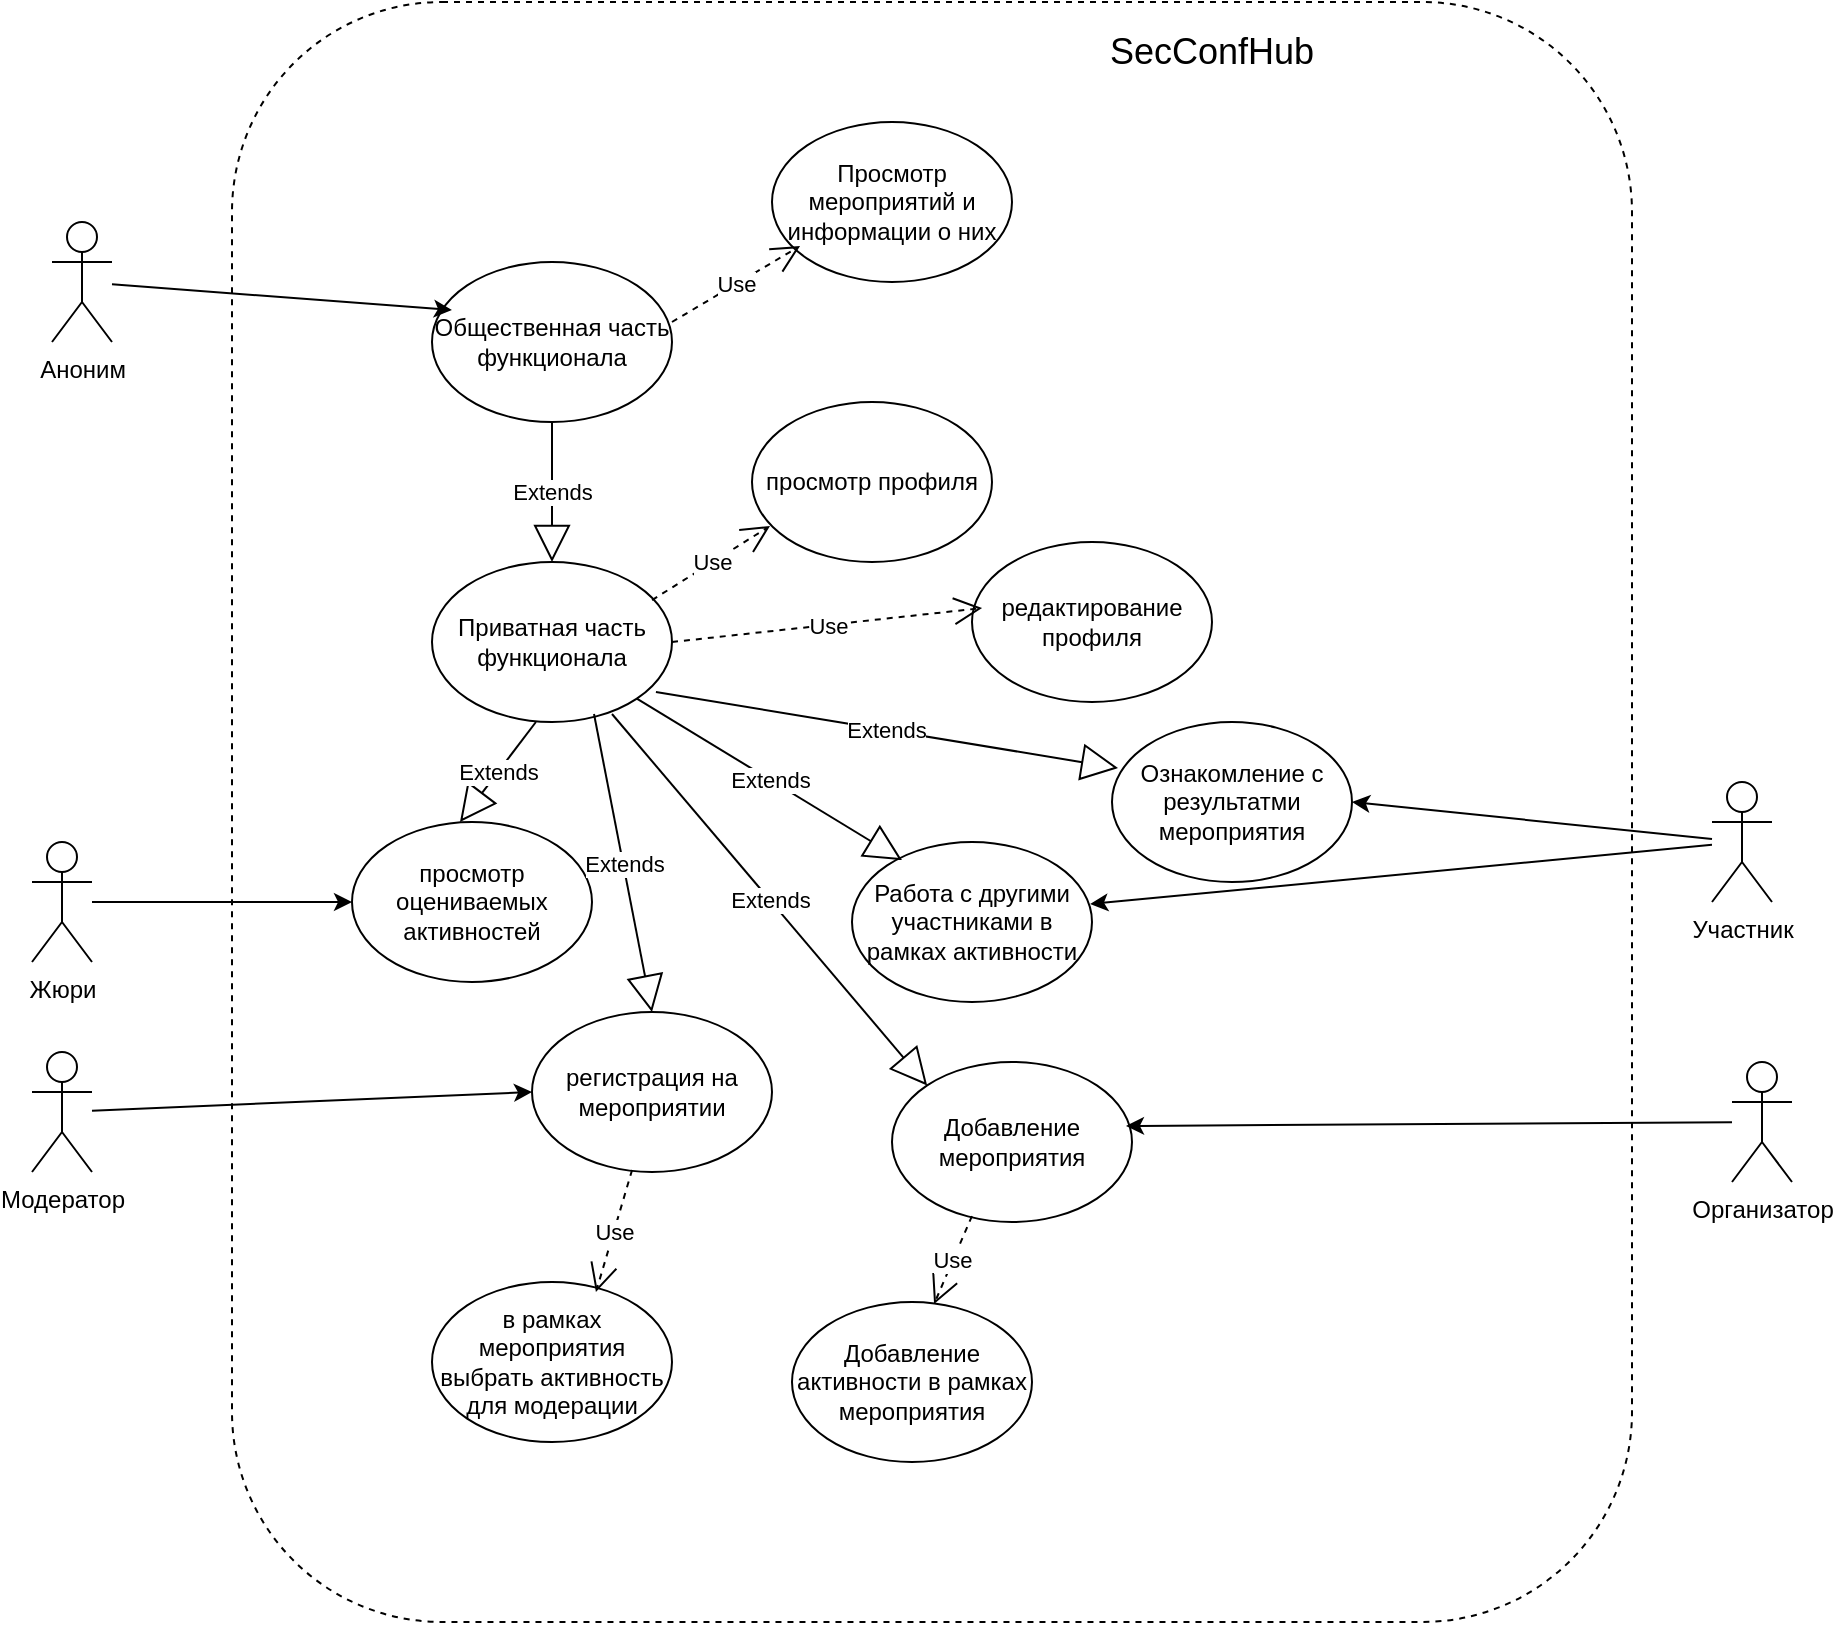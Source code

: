 <mxfile version="26.0.16">
  <diagram name="Страница — 1" id="if50kitmw4tlwuExUXZu">
    <mxGraphModel dx="1434" dy="844" grid="1" gridSize="10" guides="1" tooltips="1" connect="1" arrows="1" fold="1" page="1" pageScale="1" pageWidth="827" pageHeight="1169" math="0" shadow="0">
      <root>
        <mxCell id="0" />
        <mxCell id="1" parent="0" />
        <mxCell id="q9AmXw7VnqN-0U_KQxPH-2" value="Аноним" style="shape=umlActor;verticalLabelPosition=bottom;verticalAlign=top;html=1;outlineConnect=0;" vertex="1" parent="1">
          <mxGeometry x="130" y="110" width="30" height="60" as="geometry" />
        </mxCell>
        <mxCell id="q9AmXw7VnqN-0U_KQxPH-3" value="Участник" style="shape=umlActor;verticalLabelPosition=bottom;verticalAlign=top;html=1;outlineConnect=0;" vertex="1" parent="1">
          <mxGeometry x="960" y="390" width="30" height="60" as="geometry" />
        </mxCell>
        <mxCell id="q9AmXw7VnqN-0U_KQxPH-8" value="Модератор" style="shape=umlActor;verticalLabelPosition=bottom;verticalAlign=top;html=1;outlineConnect=0;" vertex="1" parent="1">
          <mxGeometry x="120" y="525" width="30" height="60" as="geometry" />
        </mxCell>
        <mxCell id="q9AmXw7VnqN-0U_KQxPH-9" value="Организатор" style="shape=umlActor;verticalLabelPosition=bottom;verticalAlign=top;html=1;outlineConnect=0;" vertex="1" parent="1">
          <mxGeometry x="970" y="530" width="30" height="60" as="geometry" />
        </mxCell>
        <mxCell id="q9AmXw7VnqN-0U_KQxPH-10" value="Жюри" style="shape=umlActor;verticalLabelPosition=bottom;verticalAlign=top;html=1;outlineConnect=0;" vertex="1" parent="1">
          <mxGeometry x="120" y="420" width="30" height="60" as="geometry" />
        </mxCell>
        <mxCell id="q9AmXw7VnqN-0U_KQxPH-11" value="" style="rounded=1;whiteSpace=wrap;html=1;dashed=1;" vertex="1" parent="1">
          <mxGeometry x="220" width="700" height="810" as="geometry" />
        </mxCell>
        <mxCell id="q9AmXw7VnqN-0U_KQxPH-12" value="SecConfHub" style="text;html=1;align=center;verticalAlign=middle;whiteSpace=wrap;rounded=0;fontSize=18;" vertex="1" parent="1">
          <mxGeometry x="680" y="10" width="60" height="30" as="geometry" />
        </mxCell>
        <mxCell id="q9AmXw7VnqN-0U_KQxPH-13" value="Общественная часть&lt;div&gt;функционала&lt;/div&gt;" style="ellipse;whiteSpace=wrap;html=1;" vertex="1" parent="1">
          <mxGeometry x="320" y="130" width="120" height="80" as="geometry" />
        </mxCell>
        <mxCell id="q9AmXw7VnqN-0U_KQxPH-14" value="Приватная часть функционала" style="ellipse;whiteSpace=wrap;html=1;" vertex="1" parent="1">
          <mxGeometry x="320" y="280" width="120" height="80" as="geometry" />
        </mxCell>
        <mxCell id="q9AmXw7VnqN-0U_KQxPH-15" value="Просмотр мероприятий и информации о них" style="ellipse;whiteSpace=wrap;html=1;" vertex="1" parent="1">
          <mxGeometry x="490" y="60" width="120" height="80" as="geometry" />
        </mxCell>
        <mxCell id="q9AmXw7VnqN-0U_KQxPH-20" value="" style="endArrow=classic;html=1;rounded=0;entryX=0.083;entryY=0.3;entryDx=0;entryDy=0;entryPerimeter=0;" edge="1" parent="1" source="q9AmXw7VnqN-0U_KQxPH-2" target="q9AmXw7VnqN-0U_KQxPH-13">
          <mxGeometry width="50" height="50" relative="1" as="geometry">
            <mxPoint x="380" y="320" as="sourcePoint" />
            <mxPoint x="430" y="270" as="targetPoint" />
          </mxGeometry>
        </mxCell>
        <mxCell id="q9AmXw7VnqN-0U_KQxPH-21" value="Use" style="endArrow=open;endSize=12;dashed=1;html=1;rounded=0;exitX=1;exitY=0.375;exitDx=0;exitDy=0;exitPerimeter=0;entryX=0.117;entryY=0.775;entryDx=0;entryDy=0;entryPerimeter=0;" edge="1" parent="1" source="q9AmXw7VnqN-0U_KQxPH-13" target="q9AmXw7VnqN-0U_KQxPH-15">
          <mxGeometry width="160" relative="1" as="geometry">
            <mxPoint x="420" y="240" as="sourcePoint" />
            <mxPoint x="580" y="240" as="targetPoint" />
          </mxGeometry>
        </mxCell>
        <mxCell id="q9AmXw7VnqN-0U_KQxPH-22" value="Extends" style="endArrow=block;endSize=16;endFill=0;html=1;rounded=0;exitX=0.5;exitY=1;exitDx=0;exitDy=0;entryX=0.5;entryY=0;entryDx=0;entryDy=0;" edge="1" parent="1" source="q9AmXw7VnqN-0U_KQxPH-13" target="q9AmXw7VnqN-0U_KQxPH-14">
          <mxGeometry width="160" relative="1" as="geometry">
            <mxPoint x="254" y="310" as="sourcePoint" />
            <mxPoint x="414" y="310" as="targetPoint" />
          </mxGeometry>
        </mxCell>
        <mxCell id="q9AmXw7VnqN-0U_KQxPH-23" value="просмотр профиля" style="ellipse;whiteSpace=wrap;html=1;" vertex="1" parent="1">
          <mxGeometry x="480" y="200" width="120" height="80" as="geometry" />
        </mxCell>
        <mxCell id="q9AmXw7VnqN-0U_KQxPH-24" value="редактирование профиля" style="ellipse;whiteSpace=wrap;html=1;" vertex="1" parent="1">
          <mxGeometry x="590" y="270" width="120" height="80" as="geometry" />
        </mxCell>
        <mxCell id="q9AmXw7VnqN-0U_KQxPH-25" value="Use" style="endArrow=open;endSize=12;dashed=1;html=1;rounded=0;exitX=0.917;exitY=0.238;exitDx=0;exitDy=0;exitPerimeter=0;entryX=0.075;entryY=0.775;entryDx=0;entryDy=0;entryPerimeter=0;" edge="1" parent="1" source="q9AmXw7VnqN-0U_KQxPH-14" target="q9AmXw7VnqN-0U_KQxPH-23">
          <mxGeometry width="160" relative="1" as="geometry">
            <mxPoint x="450" y="220" as="sourcePoint" />
            <mxPoint x="514" y="182" as="targetPoint" />
          </mxGeometry>
        </mxCell>
        <mxCell id="q9AmXw7VnqN-0U_KQxPH-26" value="Use" style="endArrow=open;endSize=12;dashed=1;html=1;rounded=0;exitX=1;exitY=0.5;exitDx=0;exitDy=0;entryX=0.042;entryY=0.413;entryDx=0;entryDy=0;entryPerimeter=0;" edge="1" parent="1" source="q9AmXw7VnqN-0U_KQxPH-14" target="q9AmXw7VnqN-0U_KQxPH-24">
          <mxGeometry width="160" relative="1" as="geometry">
            <mxPoint x="440" y="359" as="sourcePoint" />
            <mxPoint x="499" y="322" as="targetPoint" />
          </mxGeometry>
        </mxCell>
        <mxCell id="q9AmXw7VnqN-0U_KQxPH-31" value="Ознакомление с результатми мероприятия" style="ellipse;whiteSpace=wrap;html=1;" vertex="1" parent="1">
          <mxGeometry x="660" y="360" width="120" height="80" as="geometry" />
        </mxCell>
        <mxCell id="q9AmXw7VnqN-0U_KQxPH-32" value="" style="endArrow=classic;html=1;rounded=0;entryX=1;entryY=0.5;entryDx=0;entryDy=0;" edge="1" parent="1" source="q9AmXw7VnqN-0U_KQxPH-3" target="q9AmXw7VnqN-0U_KQxPH-31">
          <mxGeometry width="50" height="50" relative="1" as="geometry">
            <mxPoint x="100" y="123" as="sourcePoint" />
            <mxPoint x="340" y="164" as="targetPoint" />
          </mxGeometry>
        </mxCell>
        <mxCell id="q9AmXw7VnqN-0U_KQxPH-33" value="Работа с другими участниками в рамках активности" style="ellipse;whiteSpace=wrap;html=1;" vertex="1" parent="1">
          <mxGeometry x="530" y="420" width="120" height="80" as="geometry" />
        </mxCell>
        <mxCell id="q9AmXw7VnqN-0U_KQxPH-34" value="" style="endArrow=classic;html=1;rounded=0;entryX=0.992;entryY=0.388;entryDx=0;entryDy=0;entryPerimeter=0;" edge="1" parent="1" source="q9AmXw7VnqN-0U_KQxPH-3" target="q9AmXw7VnqN-0U_KQxPH-33">
          <mxGeometry width="50" height="50" relative="1" as="geometry">
            <mxPoint x="100" y="469" as="sourcePoint" />
            <mxPoint x="424" y="440" as="targetPoint" />
          </mxGeometry>
        </mxCell>
        <mxCell id="q9AmXw7VnqN-0U_KQxPH-35" value="Extends" style="endArrow=block;endSize=16;endFill=0;html=1;rounded=0;exitX=0.933;exitY=0.813;exitDx=0;exitDy=0;entryX=0.025;entryY=0.288;entryDx=0;entryDy=0;exitPerimeter=0;entryPerimeter=0;" edge="1" parent="1" source="q9AmXw7VnqN-0U_KQxPH-14" target="q9AmXw7VnqN-0U_KQxPH-31">
          <mxGeometry width="160" relative="1" as="geometry">
            <mxPoint x="390" y="220" as="sourcePoint" />
            <mxPoint x="390" y="290" as="targetPoint" />
          </mxGeometry>
        </mxCell>
        <mxCell id="q9AmXw7VnqN-0U_KQxPH-36" value="Extends" style="endArrow=block;endSize=16;endFill=0;html=1;rounded=0;exitX=1;exitY=1;exitDx=0;exitDy=0;entryX=0.208;entryY=0.113;entryDx=0;entryDy=0;entryPerimeter=0;" edge="1" parent="1" source="q9AmXw7VnqN-0U_KQxPH-14" target="q9AmXw7VnqN-0U_KQxPH-33">
          <mxGeometry width="160" relative="1" as="geometry">
            <mxPoint x="416" y="367" as="sourcePoint" />
            <mxPoint x="453" y="408" as="targetPoint" />
          </mxGeometry>
        </mxCell>
        <mxCell id="q9AmXw7VnqN-0U_KQxPH-39" value="просмотр оцениваемых активностей" style="ellipse;whiteSpace=wrap;html=1;" vertex="1" parent="1">
          <mxGeometry x="280" y="410" width="120" height="80" as="geometry" />
        </mxCell>
        <mxCell id="q9AmXw7VnqN-0U_KQxPH-40" value="" style="endArrow=classic;html=1;rounded=0;entryX=0;entryY=0.5;entryDx=0;entryDy=0;" edge="1" parent="1" source="q9AmXw7VnqN-0U_KQxPH-10" target="q9AmXw7VnqN-0U_KQxPH-39">
          <mxGeometry width="50" height="50" relative="1" as="geometry">
            <mxPoint x="100" y="123" as="sourcePoint" />
            <mxPoint x="340" y="164" as="targetPoint" />
          </mxGeometry>
        </mxCell>
        <mxCell id="q9AmXw7VnqN-0U_KQxPH-41" value="регистрация на мероприятии" style="ellipse;whiteSpace=wrap;html=1;" vertex="1" parent="1">
          <mxGeometry x="370" y="505" width="120" height="80" as="geometry" />
        </mxCell>
        <mxCell id="q9AmXw7VnqN-0U_KQxPH-42" value="" style="endArrow=classic;html=1;rounded=0;entryX=0;entryY=0.5;entryDx=0;entryDy=0;" edge="1" parent="1" source="q9AmXw7VnqN-0U_KQxPH-8" target="q9AmXw7VnqN-0U_KQxPH-41">
          <mxGeometry width="50" height="50" relative="1" as="geometry">
            <mxPoint x="150" y="580" as="sourcePoint" />
            <mxPoint x="330" y="460" as="targetPoint" />
          </mxGeometry>
        </mxCell>
        <mxCell id="q9AmXw7VnqN-0U_KQxPH-44" value="в рамках мероприятия выбрать активность для модерации" style="ellipse;whiteSpace=wrap;html=1;" vertex="1" parent="1">
          <mxGeometry x="320" y="640" width="120" height="80" as="geometry" />
        </mxCell>
        <mxCell id="q9AmXw7VnqN-0U_KQxPH-45" value="Use" style="endArrow=open;endSize=12;dashed=1;html=1;rounded=0;exitX=0.417;exitY=0.988;exitDx=0;exitDy=0;entryX=0.683;entryY=0.063;entryDx=0;entryDy=0;entryPerimeter=0;exitPerimeter=0;" edge="1" parent="1" source="q9AmXw7VnqN-0U_KQxPH-41" target="q9AmXw7VnqN-0U_KQxPH-44">
          <mxGeometry width="160" relative="1" as="geometry">
            <mxPoint x="450" y="330" as="sourcePoint" />
            <mxPoint x="605" y="313" as="targetPoint" />
          </mxGeometry>
        </mxCell>
        <mxCell id="q9AmXw7VnqN-0U_KQxPH-46" value="Добавление мероприятия" style="ellipse;whiteSpace=wrap;html=1;" vertex="1" parent="1">
          <mxGeometry x="550" y="530" width="120" height="80" as="geometry" />
        </mxCell>
        <mxCell id="q9AmXw7VnqN-0U_KQxPH-47" value="Добавление активности в рамках мероприятия" style="ellipse;whiteSpace=wrap;html=1;" vertex="1" parent="1">
          <mxGeometry x="500" y="650" width="120" height="80" as="geometry" />
        </mxCell>
        <mxCell id="q9AmXw7VnqN-0U_KQxPH-48" value="" style="endArrow=classic;html=1;rounded=0;entryX=0.975;entryY=0.4;entryDx=0;entryDy=0;entryPerimeter=0;" edge="1" parent="1" source="q9AmXw7VnqN-0U_KQxPH-9" target="q9AmXw7VnqN-0U_KQxPH-46">
          <mxGeometry width="50" height="50" relative="1" as="geometry">
            <mxPoint x="970" y="431" as="sourcePoint" />
            <mxPoint x="659" y="461" as="targetPoint" />
          </mxGeometry>
        </mxCell>
        <mxCell id="q9AmXw7VnqN-0U_KQxPH-49" value="Use" style="endArrow=open;endSize=12;dashed=1;html=1;rounded=0;exitX=0.333;exitY=0.963;exitDx=0;exitDy=0;entryX=0.592;entryY=0.013;entryDx=0;entryDy=0;entryPerimeter=0;exitPerimeter=0;" edge="1" parent="1" source="q9AmXw7VnqN-0U_KQxPH-46" target="q9AmXw7VnqN-0U_KQxPH-47">
          <mxGeometry width="160" relative="1" as="geometry">
            <mxPoint x="448" y="590" as="sourcePoint" />
            <mxPoint x="412" y="655" as="targetPoint" />
          </mxGeometry>
        </mxCell>
        <mxCell id="q9AmXw7VnqN-0U_KQxPH-50" value="Extends" style="endArrow=block;endSize=16;endFill=0;html=1;rounded=0;exitX=0.433;exitY=1;exitDx=0;exitDy=0;entryX=0.45;entryY=0;entryDx=0;entryDy=0;entryPerimeter=0;exitPerimeter=0;" edge="1" parent="1" source="q9AmXw7VnqN-0U_KQxPH-14" target="q9AmXw7VnqN-0U_KQxPH-39">
          <mxGeometry width="160" relative="1" as="geometry">
            <mxPoint x="432" y="358" as="sourcePoint" />
            <mxPoint x="565" y="439" as="targetPoint" />
          </mxGeometry>
        </mxCell>
        <mxCell id="q9AmXw7VnqN-0U_KQxPH-51" value="Extends" style="endArrow=block;endSize=16;endFill=0;html=1;rounded=0;exitX=0.675;exitY=0.95;exitDx=0;exitDy=0;entryX=0.5;entryY=0;entryDx=0;entryDy=0;exitPerimeter=0;" edge="1" parent="1" source="q9AmXw7VnqN-0U_KQxPH-14" target="q9AmXw7VnqN-0U_KQxPH-41">
          <mxGeometry width="160" relative="1" as="geometry">
            <mxPoint x="382" y="370" as="sourcePoint" />
            <mxPoint x="384" y="420" as="targetPoint" />
          </mxGeometry>
        </mxCell>
        <mxCell id="q9AmXw7VnqN-0U_KQxPH-52" value="Extends" style="endArrow=block;endSize=16;endFill=0;html=1;rounded=0;exitX=0.75;exitY=0.95;exitDx=0;exitDy=0;entryX=0;entryY=0;entryDx=0;entryDy=0;exitPerimeter=0;" edge="1" parent="1" source="q9AmXw7VnqN-0U_KQxPH-14" target="q9AmXw7VnqN-0U_KQxPH-46">
          <mxGeometry width="160" relative="1" as="geometry">
            <mxPoint x="411" y="366" as="sourcePoint" />
            <mxPoint x="440" y="515" as="targetPoint" />
          </mxGeometry>
        </mxCell>
      </root>
    </mxGraphModel>
  </diagram>
</mxfile>
